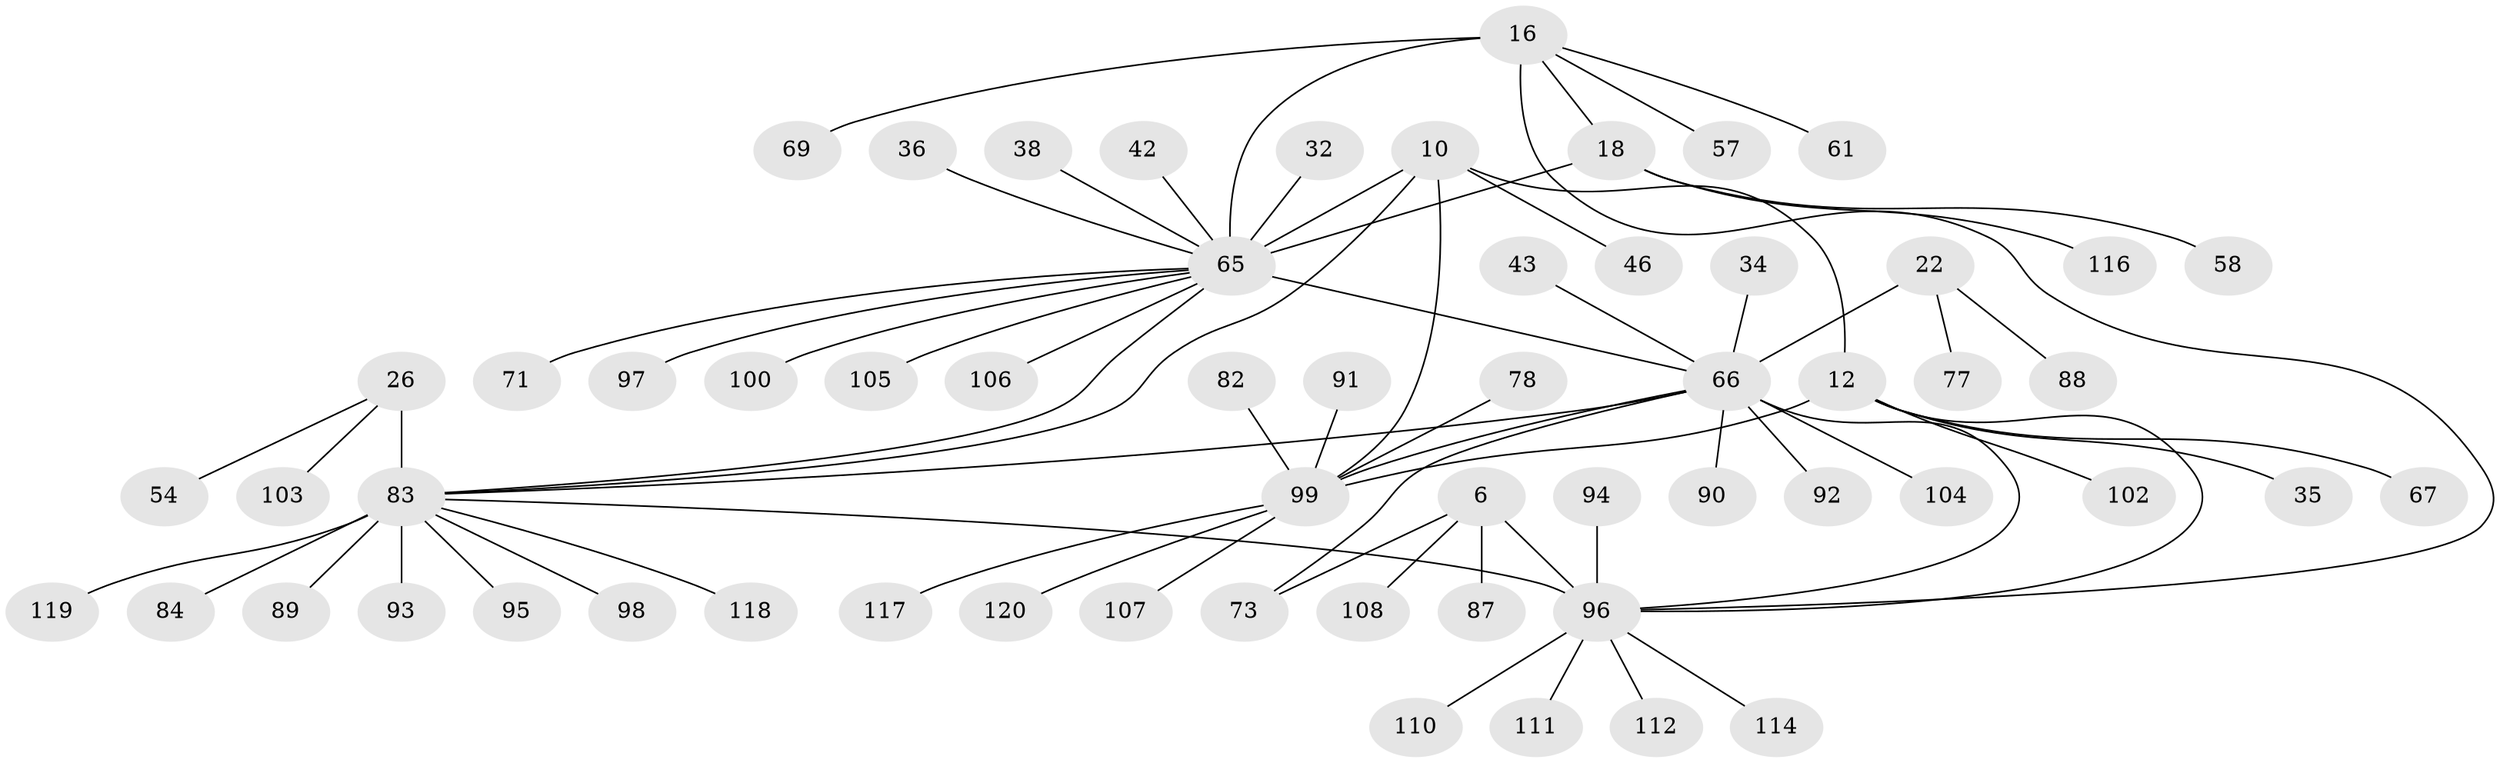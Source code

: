 // original degree distribution, {11: 0.016666666666666666, 8: 0.05, 9: 0.025, 6: 0.05, 7: 0.041666666666666664, 12: 0.025, 13: 0.016666666666666666, 5: 0.016666666666666666, 10: 0.008333333333333333, 1: 0.5916666666666667, 2: 0.125, 3: 0.025, 4: 0.008333333333333333}
// Generated by graph-tools (version 1.1) at 2025/55/03/09/25 04:55:48]
// undirected, 60 vertices, 68 edges
graph export_dot {
graph [start="1"]
  node [color=gray90,style=filled];
  6 [super="+5"];
  10 [super="+9"];
  12 [super="+8"];
  16 [super="+13"];
  18 [super="+14"];
  22 [super="+19+21"];
  26 [super="+25"];
  32;
  34;
  35;
  36;
  38;
  42;
  43;
  46;
  54;
  57;
  58;
  61;
  65 [super="+63+17"];
  66 [super="+24+52+62"];
  67;
  69;
  71;
  73;
  77 [super="+59"];
  78;
  82 [super="+79"];
  83 [super="+29+31+39+48+55+74+30+37+47+76"];
  84;
  87;
  88 [super="+45+86"];
  89;
  90;
  91 [super="+80"];
  92 [super="+70"];
  93 [super="+50"];
  94;
  95 [super="+85"];
  96 [super="+64+75+81"];
  97;
  98;
  99 [super="+11+41+51+68"];
  100;
  102;
  103;
  104;
  105;
  106 [super="+72"];
  107;
  108;
  110;
  111;
  112;
  114 [super="+101"];
  116;
  117;
  118;
  119 [super="+115"];
  120 [super="+56"];
  6 -- 73;
  6 -- 108;
  6 -- 87;
  6 -- 96 [weight=8];
  10 -- 12 [weight=4];
  10 -- 46;
  10 -- 83 [weight=2];
  10 -- 65;
  10 -- 99 [weight=4];
  12 -- 102;
  12 -- 35;
  12 -- 67;
  12 -- 99 [weight=4];
  12 -- 96;
  16 -- 18 [weight=4];
  16 -- 65 [weight=5];
  16 -- 69;
  16 -- 57;
  16 -- 61;
  16 -- 96;
  18 -- 116;
  18 -- 58;
  18 -- 65 [weight=4];
  22 -- 88;
  22 -- 77;
  22 -- 66 [weight=9];
  26 -- 54;
  26 -- 103;
  26 -- 83 [weight=8];
  32 -- 65;
  34 -- 66;
  36 -- 65;
  38 -- 65;
  42 -- 65;
  43 -- 66;
  65 -- 71;
  65 -- 97;
  65 -- 100;
  65 -- 105;
  65 -- 106;
  65 -- 83;
  65 -- 66 [weight=5];
  66 -- 99;
  66 -- 73;
  66 -- 90;
  66 -- 92;
  66 -- 96;
  66 -- 83;
  66 -- 104;
  78 -- 99;
  82 -- 99;
  83 -- 93;
  83 -- 95;
  83 -- 98;
  83 -- 119;
  83 -- 96;
  83 -- 84;
  83 -- 118;
  83 -- 89;
  91 -- 99;
  94 -- 96;
  96 -- 110;
  96 -- 111;
  96 -- 112;
  96 -- 114;
  99 -- 107;
  99 -- 117;
  99 -- 120;
}
